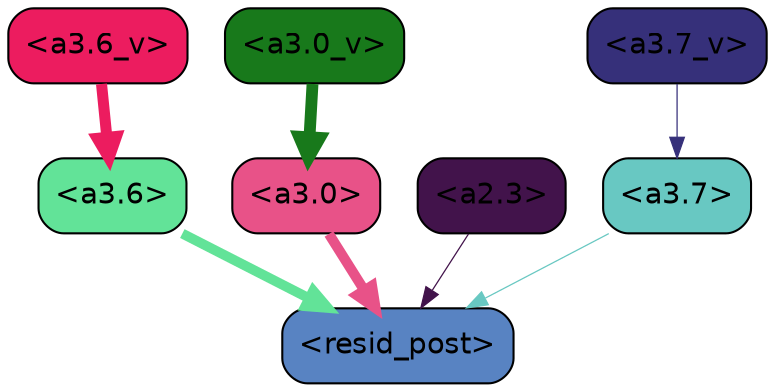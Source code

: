 strict digraph "" {
	graph [bgcolor=transparent,
		layout=dot,
		overlap=false,
		splines=true
	];
	"<a3.7>"	[color=black,
		fillcolor="#68c8c2",
		fontname=Helvetica,
		shape=box,
		style="filled, rounded"];
	"<resid_post>"	[color=black,
		fillcolor="#5883c2",
		fontname=Helvetica,
		shape=box,
		style="filled, rounded"];
	"<a3.7>" -> "<resid_post>"	[color="#68c8c2",
		penwidth=0.6];
	"<a3.6>"	[color=black,
		fillcolor="#62e398",
		fontname=Helvetica,
		shape=box,
		style="filled, rounded"];
	"<a3.6>" -> "<resid_post>"	[color="#62e398",
		penwidth=4.746312499046326];
	"<a3.0>"	[color=black,
		fillcolor="#e85288",
		fontname=Helvetica,
		shape=box,
		style="filled, rounded"];
	"<a3.0>" -> "<resid_post>"	[color="#e85288",
		penwidth=4.896343111991882];
	"<a2.3>"	[color=black,
		fillcolor="#42134b",
		fontname=Helvetica,
		shape=box,
		style="filled, rounded"];
	"<a2.3>" -> "<resid_post>"	[color="#42134b",
		penwidth=0.6];
	"<a3.7_v>"	[color=black,
		fillcolor="#36307a",
		fontname=Helvetica,
		shape=box,
		style="filled, rounded"];
	"<a3.7_v>" -> "<a3.7>"	[color="#36307a",
		penwidth=0.6];
	"<a3.6_v>"	[color=black,
		fillcolor="#ec1c5f",
		fontname=Helvetica,
		shape=box,
		style="filled, rounded"];
	"<a3.6_v>" -> "<a3.6>"	[color="#ec1c5f",
		penwidth=5.297133803367615];
	"<a3.0_v>"	[color=black,
		fillcolor="#18791b",
		fontname=Helvetica,
		shape=box,
		style="filled, rounded"];
	"<a3.0_v>" -> "<a3.0>"	[color="#18791b",
		penwidth=5.680712580680847];
}
